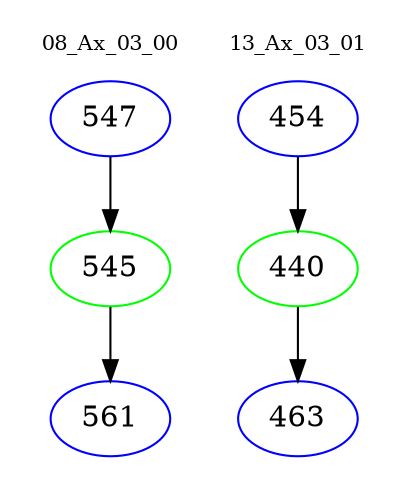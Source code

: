digraph{
subgraph cluster_0 {
color = white
label = "08_Ax_03_00";
fontsize=10;
T0_547 [label="547", color="blue"]
T0_547 -> T0_545 [color="black"]
T0_545 [label="545", color="green"]
T0_545 -> T0_561 [color="black"]
T0_561 [label="561", color="blue"]
}
subgraph cluster_1 {
color = white
label = "13_Ax_03_01";
fontsize=10;
T1_454 [label="454", color="blue"]
T1_454 -> T1_440 [color="black"]
T1_440 [label="440", color="green"]
T1_440 -> T1_463 [color="black"]
T1_463 [label="463", color="blue"]
}
}
